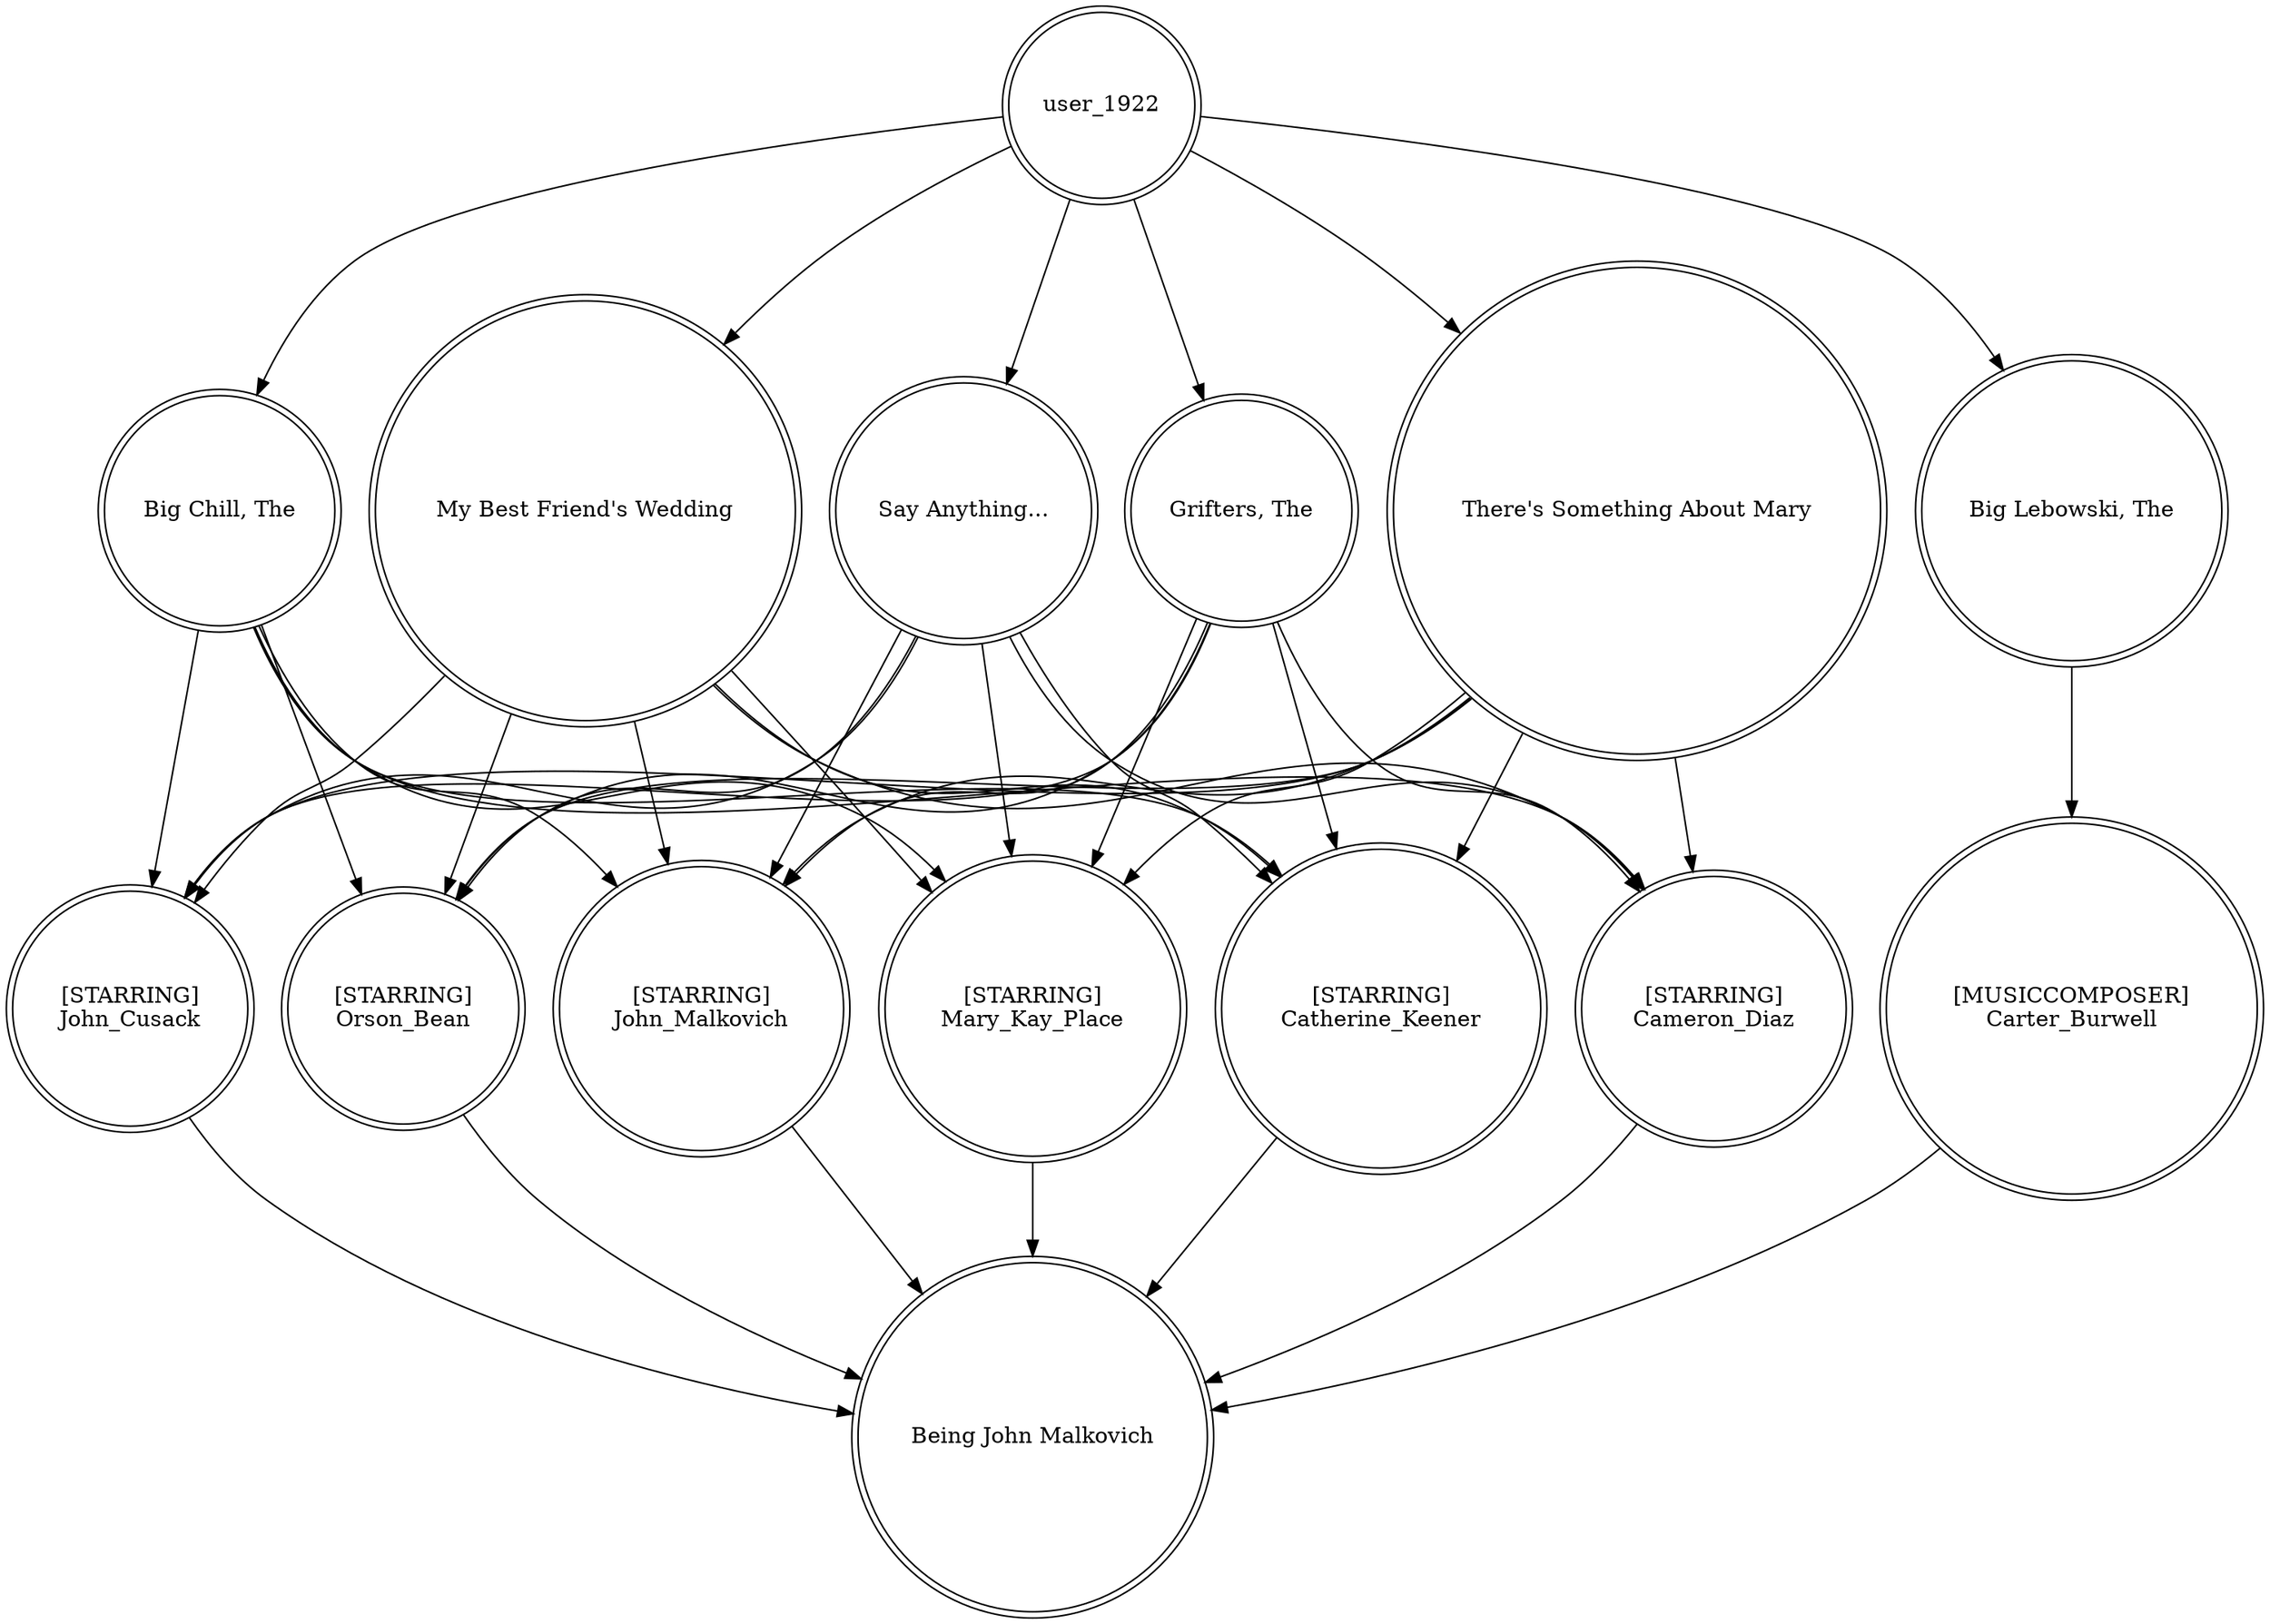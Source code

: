 digraph finite_state_machine {
	node [shape=doublecircle]
	"My Best Friend's Wedding" -> "[STARRING]
Mary_Kay_Place"
	"Say Anything..." -> "[STARRING]
Catherine_Keener"
	user_1922 -> "Big Lebowski, The"
	"Grifters, The" -> "[STARRING]
Cameron_Diaz"
	"There's Something About Mary" -> "[STARRING]
Catherine_Keener"
	user_1922 -> "Grifters, The"
	"[STARRING]
John_Cusack" -> "Being John Malkovich"
	"Grifters, The" -> "[STARRING]
John_Cusack"
	"Big Chill, The" -> "[STARRING]
Cameron_Diaz"
	"My Best Friend's Wedding" -> "[STARRING]
Orson_Bean"
	"Grifters, The" -> "[STARRING]
Mary_Kay_Place"
	"My Best Friend's Wedding" -> "[STARRING]
John_Malkovich"
	"Big Lebowski, The" -> "[MUSICCOMPOSER]
Carter_Burwell"
	"There's Something About Mary" -> "[STARRING]
Cameron_Diaz"
	user_1922 -> "Say Anything..."
	"Say Anything..." -> "[STARRING]
Cameron_Diaz"
	"There's Something About Mary" -> "[STARRING]
John_Malkovich"
	"Big Chill, The" -> "[STARRING]
John_Cusack"
	"My Best Friend's Wedding" -> "[STARRING]
Catherine_Keener"
	"Big Chill, The" -> "[STARRING]
Mary_Kay_Place"
	"Grifters, The" -> "[STARRING]
Orson_Bean"
	"There's Something About Mary" -> "[STARRING]
John_Cusack"
	"Grifters, The" -> "[STARRING]
John_Malkovich"
	"Say Anything..." -> "[STARRING]
John_Cusack"
	user_1922 -> "My Best Friend's Wedding"
	"[STARRING]
Catherine_Keener" -> "Being John Malkovich"
	user_1922 -> "Big Chill, The"
	"[MUSICCOMPOSER]
Carter_Burwell" -> "Being John Malkovich"
	"There's Something About Mary" -> "[STARRING]
Mary_Kay_Place"
	"Say Anything..." -> "[STARRING]
Mary_Kay_Place"
	"Grifters, The" -> "[STARRING]
Catherine_Keener"
	"My Best Friend's Wedding" -> "[STARRING]
Cameron_Diaz"
	"Big Chill, The" -> "[STARRING]
Orson_Bean"
	"[STARRING]
John_Malkovich" -> "Being John Malkovich"
	"Big Chill, The" -> "[STARRING]
John_Malkovich"
	"[STARRING]
Mary_Kay_Place" -> "Being John Malkovich"
	"[STARRING]
Cameron_Diaz" -> "Being John Malkovich"
	user_1922 -> "There's Something About Mary"
	"There's Something About Mary" -> "[STARRING]
Orson_Bean"
	"My Best Friend's Wedding" -> "[STARRING]
John_Cusack"
	"Say Anything..." -> "[STARRING]
Orson_Bean"
	"[STARRING]
Orson_Bean" -> "Being John Malkovich"
	"Say Anything..." -> "[STARRING]
John_Malkovich"
	"Big Chill, The" -> "[STARRING]
Catherine_Keener"
}
